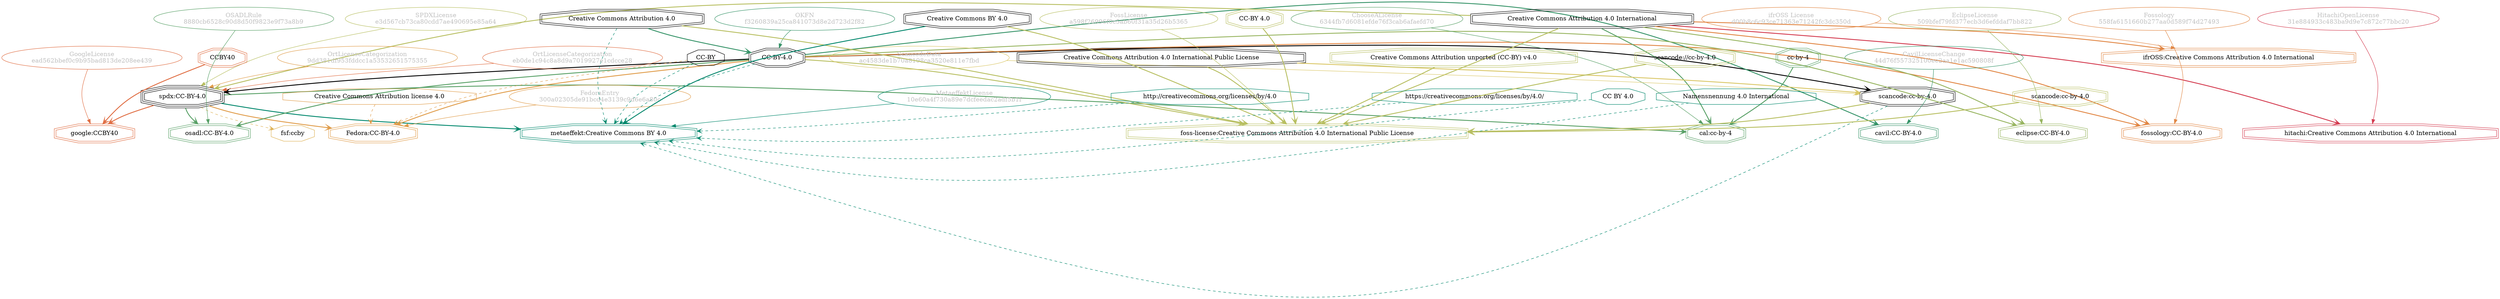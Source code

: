 strict digraph {
    node [shape=box];
    graph [splines=curved];
    847 [label="SPDXLicense\ne3d567cb73ca80cdd7ae490695e85a64"
        ,fontcolor=gray
        ,color="#b8bf62"
        ,fillcolor="beige;1"
        ,shape=ellipse];
    848 [label="spdx:CC-BY-4.0"
        ,shape=tripleoctagon];
    849 [label="CC-BY-4.0"
        ,shape=doubleoctagon];
    850 [label="Creative Commons Attribution 4.0 International"
        ,shape=doubleoctagon];
    5524 [label="GoogleLicense\nead562bbef0c9b95bad813de208ee439"
         ,fontcolor=gray
         ,color="#e06f45"
         ,fillcolor="beige;1"
         ,shape=ellipse];
    5525 [label="google:CCBY40"
         ,color="#e06f45"
         ,shape=doubleoctagon];
    5526 [label=CCBY40
         ,color="#e06f45"
         ,shape=doubleoctagon];
    6060 [label="CC-BY"
         ,shape=octagon];
    6088 [label="FedoraEntry\n300a02305de91bcd4e3139c9d6e6a80c"
         ,fontcolor=gray
         ,color="#e09d4b"
         ,fillcolor="beige;1"
         ,shape=ellipse];
    6089 [label="Fedora:CC-BY-4.0"
         ,color="#e09d4b"
         ,shape=doubleoctagon];
    6090 [label="Creative Commons Attribution license 4.0"
         ,color="#e09d4b"
         ,shape=octagon];
    9511 [label="OSADLRule\n8880cb6528c90d8d50f9823e9f73a8b9"
         ,fontcolor=gray
         ,color="#58a066"
         ,fillcolor="beige;1"
         ,shape=ellipse];
    9512 [label="osadl:CC-BY-4.0"
         ,color="#58a066"
         ,shape=doubleoctagon];
    10701 [label="fsf:ccby"
          ,color="#deb256"
          ,shape=octagon];
    10882 [label="ChooseALicense\n6344fb7d6081efde76f3cab6afaefd70"
          ,fontcolor=gray
          ,color="#58a066"
          ,fillcolor="beige;1"
          ,shape=ellipse];
    10883 [label="cal:cc-by-4"
          ,color="#58a066"
          ,shape=doubleoctagon];
    10884 [label="cc-by-4"
          ,color="#58a066"
          ,shape=doubleoctagon];
    13276 [label="ScancodeData\nac4583de1b70a8198ca3520e811e7fbd"
          ,fontcolor=gray
          ,color="#dac767"
          ,fillcolor="beige;1"
          ,shape=ellipse];
    13277 [label="scancode:cc-by-4.0"
          ,shape=doubleoctagon];
    13278 [label="Creative Commons Attribution 4.0 International Public License"
          ,shape=doubleoctagon];
    27287 [label="Fossology\n558fa6151660b277aa0d589f74d27493"
          ,fontcolor=gray
          ,color="#e18745"
          ,fillcolor="beige;1"
          ,shape=ellipse];
    27288 [label="fossology:CC-BY-4.0"
          ,color="#e18745"
          ,shape=doubleoctagon];
    28250 [label="OKFN\nf3260839a25ca841073d8e2d723d2f82"
          ,fontcolor=gray
          ,color="#379469"
          ,fillcolor="beige;1"
          ,shape=ellipse];
    28251 [label="Creative Commons Attribution 4.0"
          ,shape=doubleoctagon];
    28572 [label="OrtLicenseCategorization\neb0de1c94c8a8d9a7019927e1cdcce28"
          ,fontcolor=gray
          ,color="#e06f45"
          ,fillcolor="beige;1"
          ,shape=ellipse];
    35403 [label="OrtLicenseCategorization\n9dd381df953fddcc1a53532651575355"
          ,fontcolor=gray
          ,color="#e09d4b"
          ,fillcolor="beige;1"
          ,shape=ellipse];
    36551 [label="CavilLicenseChange\n44d76f557325100ee2aa1e1ac590808f"
          ,fontcolor=gray
          ,color="#379469"
          ,fillcolor="beige;1"
          ,shape=ellipse];
    36552 [label="cavil:CC-BY-4.0"
          ,color="#379469"
          ,shape=doubleoctagon];
    40264 [label="MetaeffektLicense\n10e60a4f730a89e7dcfeedac2adf5b1f"
          ,fontcolor=gray
          ,color="#00876c"
          ,fillcolor="beige;1"
          ,shape=ellipse];
    40265 [label="metaeffekt:Creative Commons BY 4.0"
          ,color="#00876c"
          ,shape=doubleoctagon];
    40266 [label="Creative Commons BY 4.0"
          ,shape=doubleoctagon];
    40267 [label="http://creativecommons.org/licenses/by/4.0"
          ,color="#00876c"
          ,shape=octagon];
    40269 [label="https://creativecommons.org/licenses/by/4.0/"
          ,color="#00876c"
          ,shape=octagon];
    40271 [label="CC BY 4.0"
          ,color="#00876c"
          ,shape=octagon];
    40272 [label="Namensnennung 4.0 International"
          ,color="#00876c"
          ,shape=octagon];
    50408 [label="FossLicense\na598f26996f0c5ab60f31a35d26b5365"
          ,fontcolor=gray
          ,color="#b8bf62"
          ,fillcolor="beige;1"
          ,shape=ellipse];
    50409 [label="foss-license:Creative Commons Attribution 4.0 International Public License"
          ,color="#b8bf62"
          ,shape=doubleoctagon];
    50410 [label="scancode://cc-by-4.0"
          ,color="#b8bf62"
          ,shape=doubleoctagon];
    50411 [label="CC-BY 4.0"
          ,color="#b8bf62"
          ,shape=doubleoctagon];
    50412 [label="Creative Commons Attribution unported (CC-BY) v4.0"
          ,color="#b8bf62"
          ,shape=doubleoctagon];
    50413 [label="scancode:cc-by-4.0"
          ,color="#b8bf62"
          ,shape=doubleoctagon];
    52662 [label="HitachiOpenLicense\n31e884933c483ba9d9e7c872c77bbc20"
          ,fontcolor=gray
          ,color="#d43d51"
          ,fillcolor="beige;1"
          ,shape=ellipse];
    52663 [label="hitachi:Creative Commons Attribution 4.0 International"
          ,color="#d43d51"
          ,shape=doubleoctagon];
    54256 [label="EclipseLicense\n509bfef79fd377ecb3d6efddaf7bb822"
          ,fontcolor=gray
          ,color="#98b561"
          ,fillcolor="beige;1"
          ,shape=ellipse];
    54257 [label="eclipse:CC-BY-4.0"
          ,color="#98b561"
          ,shape=doubleoctagon];
    55561 [label="ifrOSS License\nd00b8c6c93ce71363e71242fc3dc350d"
          ,fontcolor=gray
          ,color="#e18745"
          ,fillcolor="beige;1"
          ,shape=ellipse];
    55562 [label="ifrOSS:Creative Commons Attribution 4.0 International"
          ,color="#e18745"
          ,shape=doubleoctagon];
    847 -> 848 [weight=0.5
               ,color="#b8bf62"];
    848 -> 5525 [style=bold
                ,arrowhead=vee
                ,weight=0.7
                ,color="#e06f45"];
    848 -> 6089 [style=bold
                ,arrowhead=vee
                ,weight=0.7
                ,color="#e09d4b"];
    848 -> 9512 [style=bold
                ,arrowhead=vee
                ,weight=0.7
                ,color="#58a066"];
    848 -> 10701 [style=dashed
                 ,arrowhead=vee
                 ,weight=0.5
                 ,color="#deb256"];
    848 -> 10883 [style=bold
                 ,arrowhead=vee
                 ,weight=0.7
                 ,color="#58a066"];
    848 -> 40265 [style=bold
                 ,arrowhead=vee
                 ,weight=0.7
                 ,color="#00876c"];
    849 -> 848 [style=bold
               ,arrowhead=vee
               ,weight=0.7];
    849 -> 6089 [style=bold
                ,arrowhead=vee
                ,weight=0.7
                ,color="#e09d4b"];
    849 -> 9512 [style=bold
                ,arrowhead=vee
                ,weight=0.7
                ,color="#58a066"];
    849 -> 13277 [style=bold
                 ,arrowhead=vee
                 ,weight=0.7];
    849 -> 27288 [style=bold
                 ,arrowhead=vee
                 ,weight=0.7
                 ,color="#e18745"];
    849 -> 36552 [style=bold
                 ,arrowhead=vee
                 ,weight=0.7
                 ,color="#379469"];
    849 -> 36552 [style=bold
                 ,arrowhead=vee
                 ,weight=0.7
                 ,color="#379469"];
    849 -> 40265 [style=dashed
                 ,arrowhead=vee
                 ,weight=0.5
                 ,color="#00876c"];
    849 -> 50409 [style=bold
                 ,arrowhead=vee
                 ,weight=0.7
                 ,color="#b8bf62"];
    849 -> 54257 [style=bold
                 ,arrowhead=vee
                 ,weight=0.7
                 ,color="#98b561"];
    850 -> 848 [style=bold
               ,arrowhead=vee
               ,weight=0.7
               ,color="#b8bf62"];
    850 -> 10883 [style=bold
                 ,arrowhead=vee
                 ,weight=0.7
                 ,color="#58a066"];
    850 -> 27288 [style=bold
                 ,arrowhead=vee
                 ,weight=0.7
                 ,color="#e18745"];
    850 -> 50409 [style=bold
                 ,arrowhead=vee
                 ,weight=0.7
                 ,color="#b8bf62"];
    850 -> 52663 [style=bold
                 ,arrowhead=vee
                 ,weight=0.7
                 ,color="#d43d51"];
    850 -> 54257 [style=bold
                 ,arrowhead=vee
                 ,weight=0.7
                 ,color="#98b561"];
    850 -> 55562 [style=bold
                 ,arrowhead=vee
                 ,weight=0.7
                 ,color="#e18745"];
    850 -> 55562 [style=bold
                 ,arrowhead=vee
                 ,weight=0.7
                 ,color="#e18745"];
    5524 -> 5525 [weight=0.5
                 ,color="#e06f45"];
    5526 -> 5525 [style=bold
                 ,arrowhead=vee
                 ,weight=0.7
                 ,color="#e06f45"];
    6060 -> 6089 [style=dashed
                 ,arrowhead=vee
                 ,weight=0.5
                 ,color="#e09d4b"];
    6060 -> 40265 [style=dashed
                  ,arrowhead=vee
                  ,weight=0.5
                  ,color="#00876c"];
    6088 -> 6089 [weight=0.5
                 ,color="#e09d4b"];
    6090 -> 6089 [style=dashed
                 ,arrowhead=vee
                 ,weight=0.5
                 ,color="#e09d4b"];
    9511 -> 9512 [weight=0.5
                 ,color="#58a066"];
    10882 -> 10883 [weight=0.5
                   ,color="#58a066"];
    10884 -> 10883 [style=bold
                   ,arrowhead=vee
                   ,weight=0.7
                   ,color="#58a066"];
    13276 -> 13277 [weight=0.5
                   ,color="#dac767"];
    13277 -> 40265 [style=dashed
                   ,arrowhead=vee
                   ,weight=0.5
                   ,color="#00876c"];
    13277 -> 50409 [style=bold
                   ,arrowhead=vee
                   ,weight=0.7
                   ,color="#b8bf62"];
    13278 -> 13277 [style=bold
                   ,arrowhead=vee
                   ,weight=0.7
                   ,color="#dac767"];
    13278 -> 50409 [style=bold
                   ,arrowhead=vee
                   ,weight=0.7
                   ,color="#b8bf62"];
    27287 -> 27288 [weight=0.5
                   ,color="#e18745"];
    28250 -> 849 [weight=0.5
                 ,color="#379469"];
    28251 -> 849 [style=bold
                 ,arrowhead=vee
                 ,weight=0.7
                 ,color="#379469"];
    28251 -> 40265 [style=dashed
                   ,arrowhead=vee
                   ,weight=0.5
                   ,color="#00876c"];
    28251 -> 50409 [style=bold
                   ,arrowhead=vee
                   ,weight=0.7
                   ,color="#b8bf62"];
    28572 -> 848 [weight=0.5
                 ,color="#e06f45"];
    35403 -> 848 [weight=0.5
                 ,color="#e09d4b"];
    36551 -> 36552 [weight=0.5
                   ,color="#379469"];
    40264 -> 40265 [weight=0.5
                   ,color="#00876c"];
    40266 -> 40265 [style=bold
                   ,arrowhead=vee
                   ,weight=0.7
                   ,color="#00876c"];
    40266 -> 50409 [style=bold
                   ,arrowhead=vee
                   ,weight=0.7
                   ,color="#b8bf62"];
    40267 -> 40265 [style=dashed
                   ,arrowhead=vee
                   ,weight=0.5
                   ,color="#00876c"];
    40269 -> 40265 [style=dashed
                   ,arrowhead=vee
                   ,weight=0.5
                   ,color="#00876c"];
    40271 -> 40265 [style=dashed
                   ,arrowhead=vee
                   ,weight=0.5
                   ,color="#00876c"];
    40272 -> 40265 [style=dashed
                   ,arrowhead=vee
                   ,weight=0.5
                   ,color="#00876c"];
    50408 -> 50409 [weight=0.5
                   ,color="#b8bf62"];
    50410 -> 50409 [style=bold
                   ,arrowhead=vee
                   ,weight=0.7
                   ,color="#b8bf62"];
    50411 -> 50409 [style=bold
                   ,arrowhead=vee
                   ,weight=0.7
                   ,color="#b8bf62"];
    50412 -> 50409 [style=bold
                   ,arrowhead=vee
                   ,weight=0.7
                   ,color="#b8bf62"];
    50413 -> 50409 [style=bold
                   ,arrowhead=vee
                   ,weight=0.7
                   ,color="#b8bf62"];
    52662 -> 52663 [weight=0.5
                   ,color="#d43d51"];
    54256 -> 54257 [weight=0.5
                   ,color="#98b561"];
    55561 -> 55562 [weight=0.5
                   ,color="#e18745"];
}
